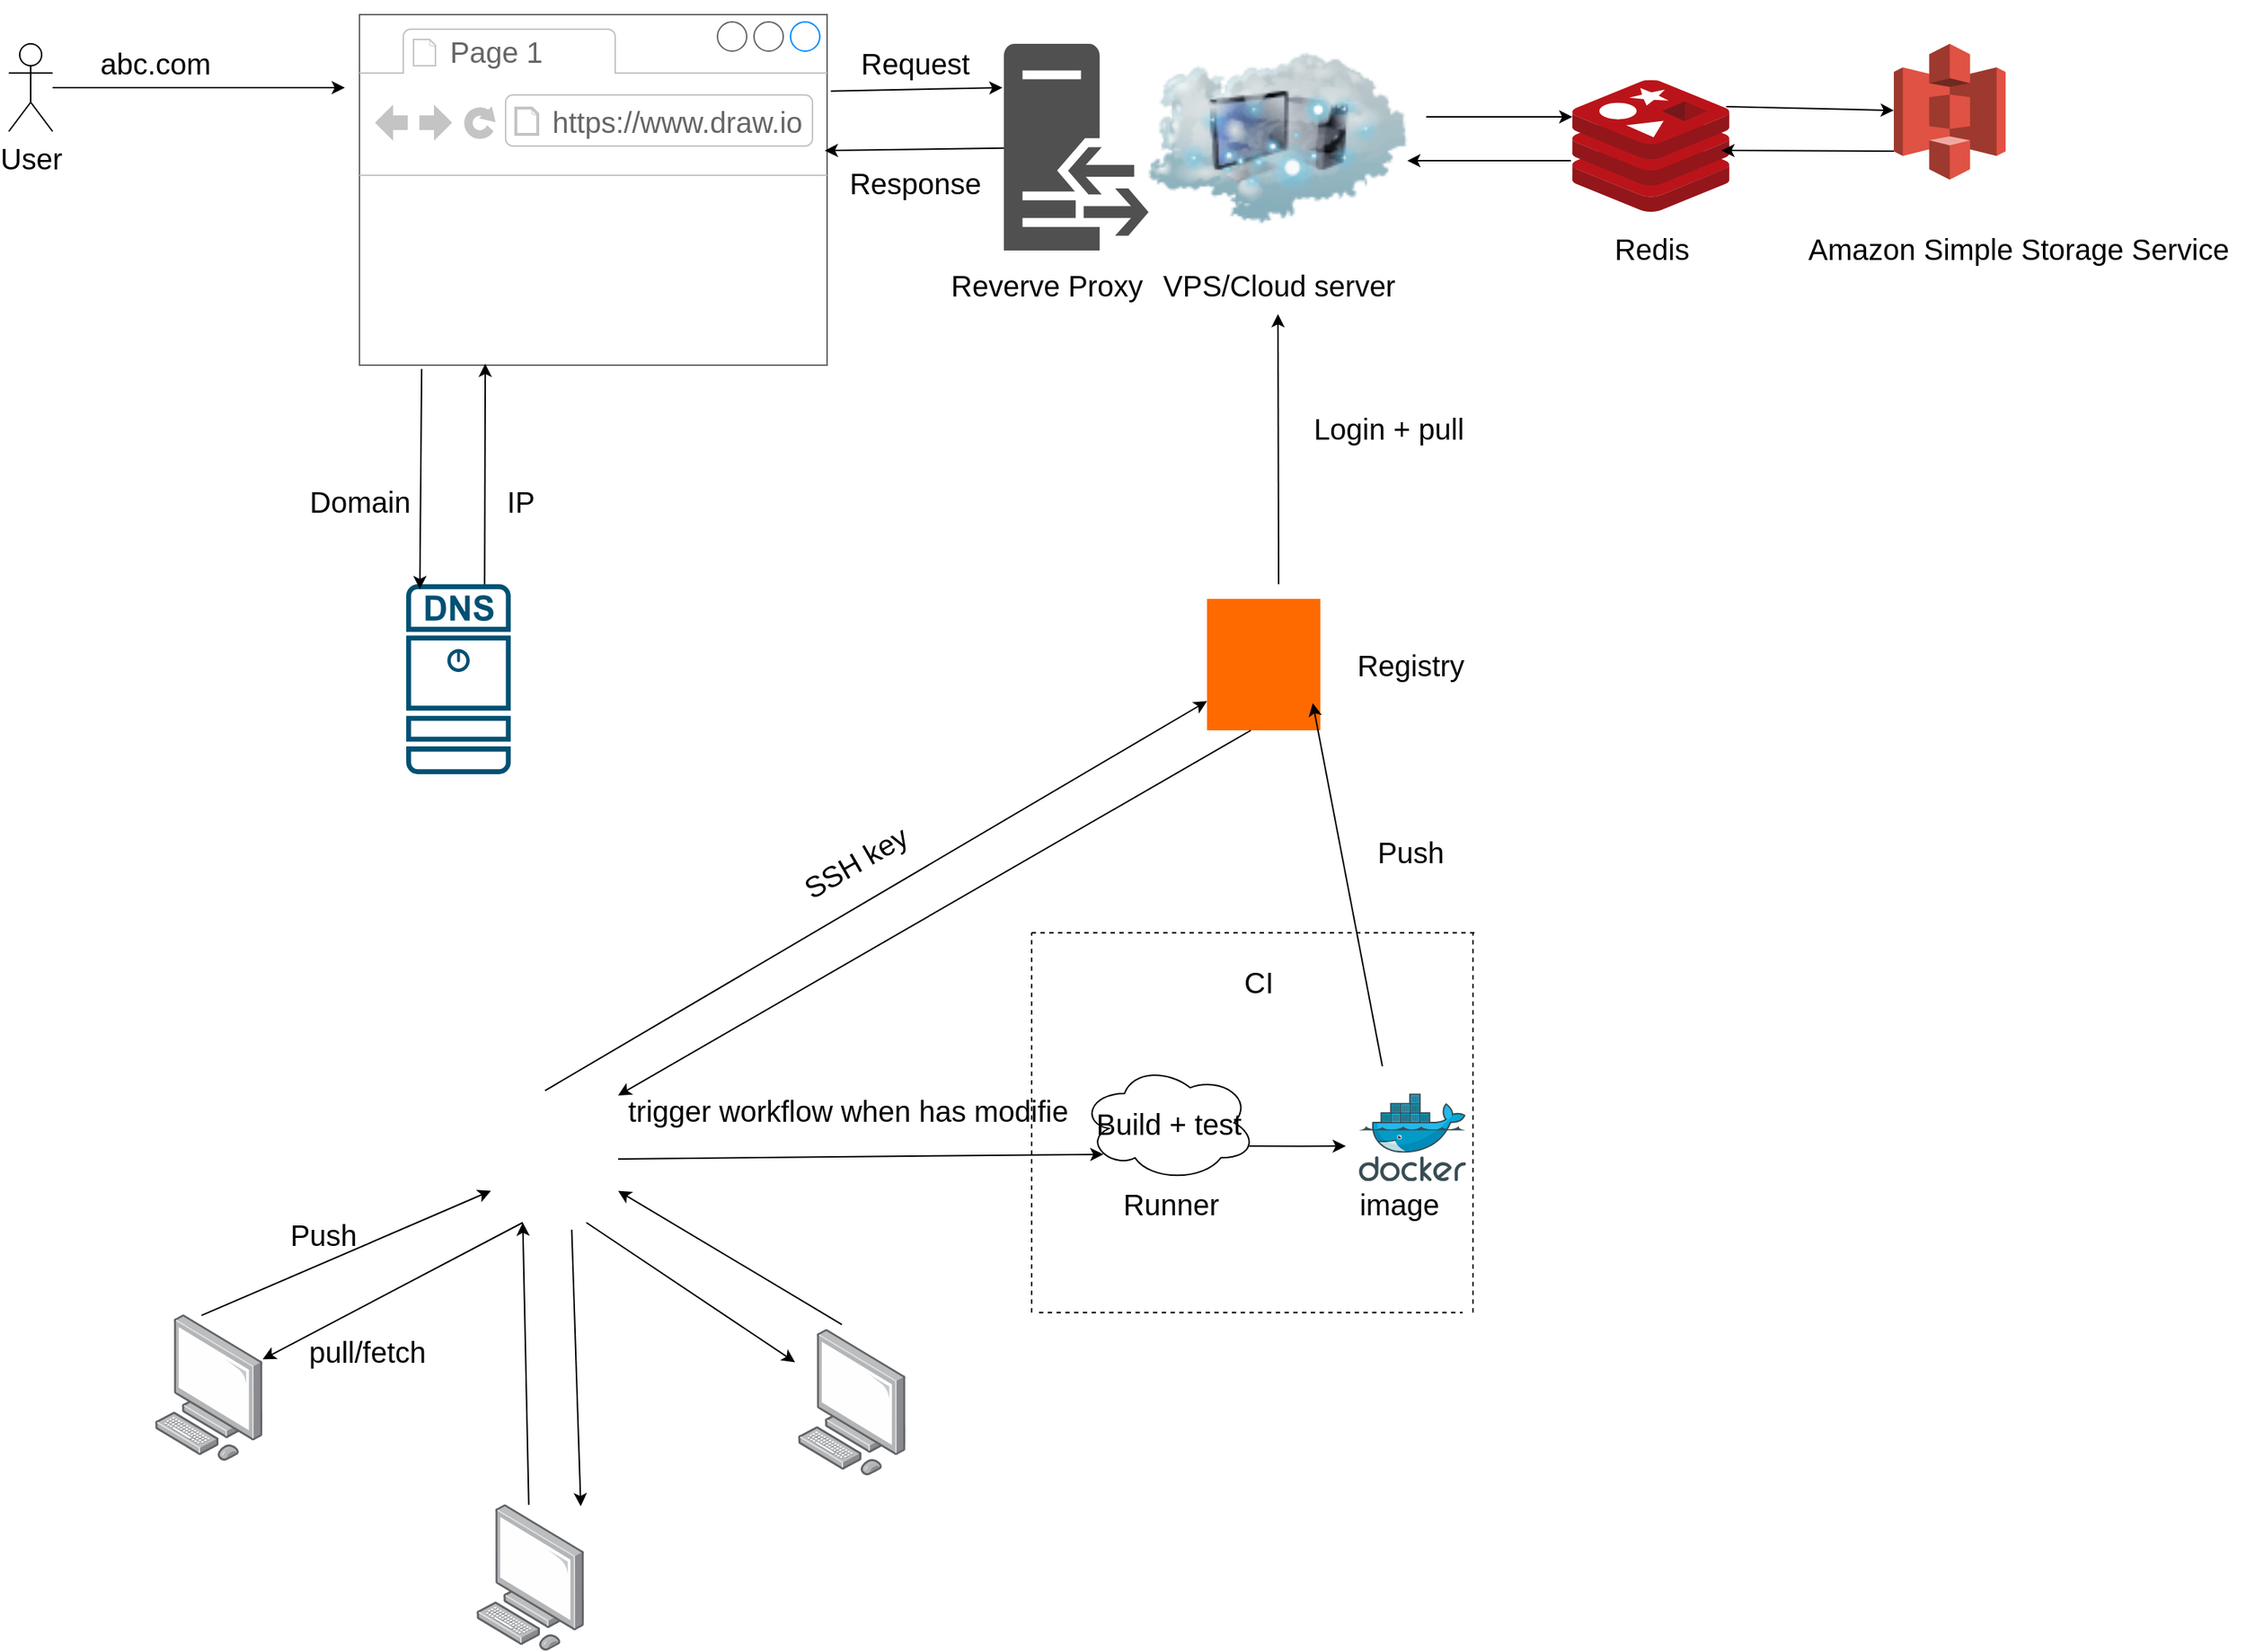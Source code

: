 <mxfile version="28.2.5">
  <diagram name="Page-1" id="d4Z6jyM8x4STPub6Q7om">
    <mxGraphModel dx="2410" dy="1640" grid="1" gridSize="10" guides="1" tooltips="1" connect="1" arrows="1" fold="1" page="1" pageScale="1" pageWidth="827" pageHeight="1169" math="0" shadow="0">
      <root>
        <mxCell id="0" />
        <mxCell id="1" parent="0" />
        <mxCell id="EvZ-vcAHkfg4g7H3SqCY-1" value="User" style="shape=umlActor;verticalLabelPosition=bottom;verticalAlign=top;html=1;outlineConnect=0;fontSize=20;" vertex="1" parent="1">
          <mxGeometry x="70" y="40" width="30" height="60" as="geometry" />
        </mxCell>
        <mxCell id="EvZ-vcAHkfg4g7H3SqCY-2" value="" style="endArrow=classic;html=1;rounded=0;fontSize=20;" edge="1" parent="1" source="EvZ-vcAHkfg4g7H3SqCY-1">
          <mxGeometry width="50" height="50" relative="1" as="geometry">
            <mxPoint x="280" y="260" as="sourcePoint" />
            <mxPoint x="300" y="70" as="targetPoint" />
          </mxGeometry>
        </mxCell>
        <mxCell id="EvZ-vcAHkfg4g7H3SqCY-3" value="" style="strokeWidth=1;shadow=0;dashed=0;align=center;html=1;shape=mxgraph.mockup.containers.browserWindow;rSize=0;strokeColor=#666666;strokeColor2=#008cff;strokeColor3=#c4c4c4;mainText=,;recursiveResize=0;fontSize=20;" vertex="1" parent="1">
          <mxGeometry x="310" y="20" width="320" height="240" as="geometry" />
        </mxCell>
        <mxCell id="EvZ-vcAHkfg4g7H3SqCY-4" value="Page 1" style="strokeWidth=1;shadow=0;dashed=0;align=center;html=1;shape=mxgraph.mockup.containers.anchor;fontSize=20;fontColor=#666666;align=left;whiteSpace=wrap;" vertex="1" parent="EvZ-vcAHkfg4g7H3SqCY-3">
          <mxGeometry x="60" y="12" width="110" height="26" as="geometry" />
        </mxCell>
        <mxCell id="EvZ-vcAHkfg4g7H3SqCY-5" value="https://www.draw.io" style="strokeWidth=1;shadow=0;dashed=0;align=center;html=1;shape=mxgraph.mockup.containers.anchor;rSize=0;fontSize=20;fontColor=#666666;align=left;" vertex="1" parent="EvZ-vcAHkfg4g7H3SqCY-3">
          <mxGeometry x="130" y="60" width="250" height="26" as="geometry" />
        </mxCell>
        <mxCell id="EvZ-vcAHkfg4g7H3SqCY-6" value="abc.com" style="text;html=1;align=center;verticalAlign=middle;resizable=0;points=[];autosize=1;strokeColor=none;fillColor=none;fontSize=20;" vertex="1" parent="1">
          <mxGeometry x="120" y="33" width="100" height="40" as="geometry" />
        </mxCell>
        <mxCell id="EvZ-vcAHkfg4g7H3SqCY-7" value="" style="sketch=0;points=[[0.015,0.015,0],[0.985,0.015,0],[0.985,0.985,0],[0.015,0.985,0],[0.25,0,0],[0.5,0,0],[0.75,0,0],[1,0.25,0],[1,0.5,0],[1,0.75,0],[0.75,1,0],[0.5,1,0],[0.25,1,0],[0,0.75,0],[0,0.5,0],[0,0.25,0]];verticalLabelPosition=bottom;html=1;verticalAlign=top;aspect=fixed;align=center;pointerEvents=1;shape=mxgraph.cisco19.dns_server;fillColor=#005073;strokeColor=none;fontSize=20;" vertex="1" parent="1">
          <mxGeometry x="342" y="410" width="71.5" height="130" as="geometry" />
        </mxCell>
        <mxCell id="EvZ-vcAHkfg4g7H3SqCY-8" value="" style="endArrow=classic;html=1;rounded=0;exitX=0.133;exitY=1.011;exitDx=0;exitDy=0;exitPerimeter=0;entryX=0.13;entryY=0.026;entryDx=0;entryDy=0;entryPerimeter=0;fontSize=20;" edge="1" parent="1" source="EvZ-vcAHkfg4g7H3SqCY-3" target="EvZ-vcAHkfg4g7H3SqCY-7">
          <mxGeometry width="50" height="50" relative="1" as="geometry">
            <mxPoint x="380" y="430" as="sourcePoint" />
            <mxPoint x="430" y="380" as="targetPoint" />
          </mxGeometry>
        </mxCell>
        <mxCell id="EvZ-vcAHkfg4g7H3SqCY-9" value="Domain" style="text;html=1;align=center;verticalAlign=middle;resizable=0;points=[];autosize=1;strokeColor=none;fillColor=none;fontSize=20;" vertex="1" parent="1">
          <mxGeometry x="265" y="333" width="90" height="40" as="geometry" />
        </mxCell>
        <mxCell id="EvZ-vcAHkfg4g7H3SqCY-10" value="" style="endArrow=classic;html=1;rounded=0;exitX=0.75;exitY=0;exitDx=0;exitDy=0;exitPerimeter=0;entryX=0.269;entryY=0.996;entryDx=0;entryDy=0;entryPerimeter=0;fontSize=20;" edge="1" parent="1" source="EvZ-vcAHkfg4g7H3SqCY-7" target="EvZ-vcAHkfg4g7H3SqCY-3">
          <mxGeometry width="50" height="50" relative="1" as="geometry">
            <mxPoint x="380" y="430" as="sourcePoint" />
            <mxPoint x="400" y="270" as="targetPoint" />
          </mxGeometry>
        </mxCell>
        <mxCell id="EvZ-vcAHkfg4g7H3SqCY-11" value="IP" style="text;html=1;align=center;verticalAlign=middle;resizable=0;points=[];autosize=1;strokeColor=none;fillColor=none;fontSize=20;" vertex="1" parent="1">
          <mxGeometry x="400" y="333" width="40" height="40" as="geometry" />
        </mxCell>
        <mxCell id="EvZ-vcAHkfg4g7H3SqCY-12" value="" style="image;html=1;image=img/lib/clip_art/networking/Cloud_Computer_128x128.png" vertex="1" parent="1">
          <mxGeometry x="850" y="10" width="177" height="190" as="geometry" />
        </mxCell>
        <mxCell id="EvZ-vcAHkfg4g7H3SqCY-13" value="" style="sketch=0;pointerEvents=1;shadow=0;dashed=0;html=1;strokeColor=none;fillColor=#505050;labelPosition=center;verticalLabelPosition=bottom;verticalAlign=top;outlineConnect=0;align=center;shape=mxgraph.office.servers.reverse_proxy;fontSize=20;" vertex="1" parent="1">
          <mxGeometry x="751" y="40" width="99" height="141.5" as="geometry" />
        </mxCell>
        <mxCell id="EvZ-vcAHkfg4g7H3SqCY-14" value="Reverve Proxy" style="text;html=1;align=center;verticalAlign=middle;resizable=0;points=[];autosize=1;strokeColor=none;fillColor=none;fontSize=20;" vertex="1" parent="1">
          <mxGeometry x="705" y="185" width="150" height="40" as="geometry" />
        </mxCell>
        <mxCell id="EvZ-vcAHkfg4g7H3SqCY-15" value="" style="endArrow=classic;html=1;rounded=0;entryX=-0.01;entryY=0.212;entryDx=0;entryDy=0;entryPerimeter=0;exitX=1.008;exitY=0.218;exitDx=0;exitDy=0;exitPerimeter=0;fontSize=20;" edge="1" parent="1" source="EvZ-vcAHkfg4g7H3SqCY-3" target="EvZ-vcAHkfg4g7H3SqCY-13">
          <mxGeometry width="50" height="50" relative="1" as="geometry">
            <mxPoint x="600" y="430" as="sourcePoint" />
            <mxPoint x="650" y="380" as="targetPoint" />
          </mxGeometry>
        </mxCell>
        <mxCell id="EvZ-vcAHkfg4g7H3SqCY-16" value="" style="endArrow=classic;html=1;rounded=0;entryX=0.995;entryY=0.388;entryDx=0;entryDy=0;entryPerimeter=0;fontSize=20;" edge="1" parent="1" source="EvZ-vcAHkfg4g7H3SqCY-13" target="EvZ-vcAHkfg4g7H3SqCY-3">
          <mxGeometry width="50" height="50" relative="1" as="geometry">
            <mxPoint x="600" y="430" as="sourcePoint" />
            <mxPoint x="650" y="380" as="targetPoint" />
          </mxGeometry>
        </mxCell>
        <mxCell id="EvZ-vcAHkfg4g7H3SqCY-17" value="Request" style="text;html=1;align=center;verticalAlign=middle;resizable=0;points=[];autosize=1;strokeColor=none;fillColor=none;fontSize=20;" vertex="1" parent="1">
          <mxGeometry x="640" y="33" width="100" height="40" as="geometry" />
        </mxCell>
        <mxCell id="EvZ-vcAHkfg4g7H3SqCY-18" value="Response" style="text;html=1;align=center;verticalAlign=middle;resizable=0;points=[];autosize=1;strokeColor=none;fillColor=none;fontSize=20;" vertex="1" parent="1">
          <mxGeometry x="635" y="115" width="110" height="40" as="geometry" />
        </mxCell>
        <mxCell id="EvZ-vcAHkfg4g7H3SqCY-19" value="VPS/Cloud server" style="text;html=1;align=center;verticalAlign=middle;resizable=0;points=[];autosize=1;strokeColor=none;fillColor=none;fontSize=20;" vertex="1" parent="1">
          <mxGeometry x="848.5" y="185" width="180" height="40" as="geometry" />
        </mxCell>
        <mxCell id="EvZ-vcAHkfg4g7H3SqCY-20" value="" style="image;points=[];aspect=fixed;html=1;align=center;shadow=0;dashed=0;image=img/lib/allied_telesis/computer_and_terminals/Personal_Computer.svg;fontSize=20;" vertex="1" parent="1">
          <mxGeometry x="170" y="910" width="73.79" height="100" as="geometry" />
        </mxCell>
        <mxCell id="EvZ-vcAHkfg4g7H3SqCY-21" value="" style="image;points=[];aspect=fixed;html=1;align=center;shadow=0;dashed=0;image=img/lib/allied_telesis/computer_and_terminals/Personal_Computer.svg;" vertex="1" parent="1">
          <mxGeometry x="390" y="1040" width="73.79" height="100" as="geometry" />
        </mxCell>
        <mxCell id="EvZ-vcAHkfg4g7H3SqCY-22" value="" style="image;points=[];aspect=fixed;html=1;align=center;shadow=0;dashed=0;image=img/lib/allied_telesis/computer_and_terminals/Personal_Computer.svg;fontSize=20;" vertex="1" parent="1">
          <mxGeometry x="610" y="920" width="73.79" height="100" as="geometry" />
        </mxCell>
        <mxCell id="EvZ-vcAHkfg4g7H3SqCY-23" value="" style="shape=image;html=1;verticalAlign=top;verticalLabelPosition=bottom;labelBackgroundColor=#ffffff;imageAspect=0;aspect=fixed;image=https://icons.diagrams.net/icon-cache1/Picons_Social-2097/github_rounded-685.svg;fontSize=20;" vertex="1" parent="1">
          <mxGeometry x="400" y="760" width="87" height="87" as="geometry" />
        </mxCell>
        <mxCell id="EvZ-vcAHkfg4g7H3SqCY-24" value="" style="endArrow=classic;html=1;rounded=0;exitX=0.432;exitY=0.006;exitDx=0;exitDy=0;exitPerimeter=0;entryX=0;entryY=0.75;entryDx=0;entryDy=0;fontSize=20;" edge="1" parent="1" source="EvZ-vcAHkfg4g7H3SqCY-20" target="EvZ-vcAHkfg4g7H3SqCY-23">
          <mxGeometry width="50" height="50" relative="1" as="geometry">
            <mxPoint x="740" y="790" as="sourcePoint" />
            <mxPoint x="790" y="740" as="targetPoint" />
          </mxGeometry>
        </mxCell>
        <mxCell id="EvZ-vcAHkfg4g7H3SqCY-25" value="" style="endArrow=classic;html=1;rounded=0;exitX=0.25;exitY=1;exitDx=0;exitDy=0;fontSize=20;" edge="1" parent="1" source="EvZ-vcAHkfg4g7H3SqCY-23" target="EvZ-vcAHkfg4g7H3SqCY-20">
          <mxGeometry width="50" height="50" relative="1" as="geometry">
            <mxPoint x="740" y="790" as="sourcePoint" />
            <mxPoint x="790" y="740" as="targetPoint" />
          </mxGeometry>
        </mxCell>
        <mxCell id="EvZ-vcAHkfg4g7H3SqCY-26" value="" style="endArrow=classic;html=1;rounded=0;exitX=0.486;exitY=0.003;exitDx=0;exitDy=0;exitPerimeter=0;entryX=0.25;entryY=1;entryDx=0;entryDy=0;fontSize=20;" edge="1" parent="1" source="EvZ-vcAHkfg4g7H3SqCY-21" target="EvZ-vcAHkfg4g7H3SqCY-23">
          <mxGeometry width="50" height="50" relative="1" as="geometry">
            <mxPoint x="740" y="790" as="sourcePoint" />
            <mxPoint x="422" y="860" as="targetPoint" />
          </mxGeometry>
        </mxCell>
        <mxCell id="EvZ-vcAHkfg4g7H3SqCY-27" value="" style="endArrow=classic;html=1;rounded=0;exitX=0.635;exitY=1.056;exitDx=0;exitDy=0;entryX=0.968;entryY=0.012;entryDx=0;entryDy=0;entryPerimeter=0;exitPerimeter=0;fontSize=20;" edge="1" parent="1" source="EvZ-vcAHkfg4g7H3SqCY-23" target="EvZ-vcAHkfg4g7H3SqCY-21">
          <mxGeometry width="50" height="50" relative="1" as="geometry">
            <mxPoint x="740" y="790" as="sourcePoint" />
            <mxPoint x="790" y="740" as="targetPoint" />
          </mxGeometry>
        </mxCell>
        <mxCell id="EvZ-vcAHkfg4g7H3SqCY-28" value="" style="endArrow=classic;html=1;rounded=0;exitX=0.408;exitY=-0.032;exitDx=0;exitDy=0;exitPerimeter=0;entryX=1;entryY=0.75;entryDx=0;entryDy=0;fontSize=20;" edge="1" parent="1" source="EvZ-vcAHkfg4g7H3SqCY-22" target="EvZ-vcAHkfg4g7H3SqCY-23">
          <mxGeometry width="50" height="50" relative="1" as="geometry">
            <mxPoint x="740" y="790" as="sourcePoint" />
            <mxPoint x="790" y="740" as="targetPoint" />
          </mxGeometry>
        </mxCell>
        <mxCell id="EvZ-vcAHkfg4g7H3SqCY-29" value="" style="endArrow=classic;html=1;rounded=0;exitX=0.75;exitY=1;exitDx=0;exitDy=0;entryX=-0.026;entryY=0.226;entryDx=0;entryDy=0;entryPerimeter=0;fontSize=20;" edge="1" parent="1" source="EvZ-vcAHkfg4g7H3SqCY-23" target="EvZ-vcAHkfg4g7H3SqCY-22">
          <mxGeometry width="50" height="50" relative="1" as="geometry">
            <mxPoint x="740" y="790" as="sourcePoint" />
            <mxPoint x="790" y="740" as="targetPoint" />
          </mxGeometry>
        </mxCell>
        <mxCell id="EvZ-vcAHkfg4g7H3SqCY-30" value="Push" style="text;html=1;align=center;verticalAlign=middle;resizable=0;points=[];autosize=1;strokeColor=none;fillColor=none;fontSize=20;" vertex="1" parent="1">
          <mxGeometry x="250" y="835" width="70" height="40" as="geometry" />
        </mxCell>
        <mxCell id="EvZ-vcAHkfg4g7H3SqCY-31" value="pull/fetch" style="text;html=1;align=center;verticalAlign=middle;resizable=0;points=[];autosize=1;strokeColor=none;fillColor=none;fontSize=20;" vertex="1" parent="1">
          <mxGeometry x="265" y="915" width="100" height="40" as="geometry" />
        </mxCell>
        <mxCell id="EvZ-vcAHkfg4g7H3SqCY-43" style="edgeStyle=orthogonalEdgeStyle;rounded=0;orthogonalLoop=1;jettySize=auto;html=1;exitX=0.96;exitY=0.7;exitDx=0;exitDy=0;exitPerimeter=0;fontSize=20;" edge="1" parent="1" source="EvZ-vcAHkfg4g7H3SqCY-32">
          <mxGeometry relative="1" as="geometry">
            <mxPoint x="985" y="794.67" as="targetPoint" />
          </mxGeometry>
        </mxCell>
        <mxCell id="EvZ-vcAHkfg4g7H3SqCY-32" value="Build + test" style="ellipse;shape=cloud;whiteSpace=wrap;html=1;fontSize=20;" vertex="1" parent="1">
          <mxGeometry x="803.5" y="738.67" width="120" height="80" as="geometry" />
        </mxCell>
        <mxCell id="EvZ-vcAHkfg4g7H3SqCY-33" value="" style="endArrow=classic;html=1;rounded=0;exitX=1;exitY=0.5;exitDx=0;exitDy=0;entryX=0.13;entryY=0.77;entryDx=0;entryDy=0;entryPerimeter=0;fontSize=20;" edge="1" parent="1" source="EvZ-vcAHkfg4g7H3SqCY-23" target="EvZ-vcAHkfg4g7H3SqCY-32">
          <mxGeometry width="50" height="50" relative="1" as="geometry">
            <mxPoint x="740" y="660" as="sourcePoint" />
            <mxPoint x="790" y="610" as="targetPoint" />
          </mxGeometry>
        </mxCell>
        <mxCell id="EvZ-vcAHkfg4g7H3SqCY-34" value="trigger workflow when has modifie" style="text;html=1;align=center;verticalAlign=middle;resizable=0;points=[];autosize=1;strokeColor=none;fillColor=none;fontSize=20;" vertex="1" parent="1">
          <mxGeometry x="483.5" y="750" width="320" height="40" as="geometry" />
        </mxCell>
        <mxCell id="EvZ-vcAHkfg4g7H3SqCY-35" value="Runner" style="text;html=1;align=center;verticalAlign=middle;resizable=0;points=[];autosize=1;strokeColor=none;fillColor=none;fontSize=20;" vertex="1" parent="1">
          <mxGeometry x="820" y="813.67" width="90" height="40" as="geometry" />
        </mxCell>
        <mxCell id="EvZ-vcAHkfg4g7H3SqCY-36" value="" style="endArrow=none;dashed=1;html=1;rounded=0;fontSize=20;" edge="1" parent="1">
          <mxGeometry width="50" height="50" relative="1" as="geometry">
            <mxPoint x="770" y="908.67" as="sourcePoint" />
            <mxPoint x="770" y="648.67" as="targetPoint" />
          </mxGeometry>
        </mxCell>
        <mxCell id="EvZ-vcAHkfg4g7H3SqCY-37" value="" style="endArrow=none;dashed=1;html=1;rounded=0;fontSize=20;" edge="1" parent="1">
          <mxGeometry width="50" height="50" relative="1" as="geometry">
            <mxPoint x="770" y="648.67" as="sourcePoint" />
            <mxPoint x="1075" y="648.67" as="targetPoint" />
          </mxGeometry>
        </mxCell>
        <mxCell id="EvZ-vcAHkfg4g7H3SqCY-38" value="" style="points=[];aspect=fixed;html=1;align=center;shadow=0;dashed=0;fillColor=#FF6A00;strokeColor=none;shape=mxgraph.alibaba_cloud.acr_cloud_container_registry;fontSize=20;" vertex="1" parent="1">
          <mxGeometry x="890" y="420" width="77.55" height="90" as="geometry" />
        </mxCell>
        <mxCell id="EvZ-vcAHkfg4g7H3SqCY-39" value="Registry" style="text;html=1;align=center;verticalAlign=middle;resizable=0;points=[];autosize=1;strokeColor=none;fillColor=none;fontSize=20;" vertex="1" parent="1">
          <mxGeometry x="979" y="445" width="100" height="40" as="geometry" />
        </mxCell>
        <mxCell id="EvZ-vcAHkfg4g7H3SqCY-40" value="" style="endArrow=classic;html=1;rounded=0;exitX=0.425;exitY=-0.038;exitDx=0;exitDy=0;exitPerimeter=0;entryX=0;entryY=0.778;entryDx=0;entryDy=0;entryPerimeter=0;fontSize=20;" edge="1" parent="1" source="EvZ-vcAHkfg4g7H3SqCY-23" target="EvZ-vcAHkfg4g7H3SqCY-38">
          <mxGeometry width="50" height="50" relative="1" as="geometry">
            <mxPoint x="970" y="560" as="sourcePoint" />
            <mxPoint x="1020" y="510" as="targetPoint" />
          </mxGeometry>
        </mxCell>
        <mxCell id="EvZ-vcAHkfg4g7H3SqCY-41" value="" style="endArrow=classic;html=1;rounded=0;entryX=1;entryY=0;entryDx=0;entryDy=0;exitX=0.387;exitY=1;exitDx=0;exitDy=0;exitPerimeter=0;fontSize=20;" edge="1" parent="1" source="EvZ-vcAHkfg4g7H3SqCY-38" target="EvZ-vcAHkfg4g7H3SqCY-23">
          <mxGeometry width="50" height="50" relative="1" as="geometry">
            <mxPoint x="970" y="560" as="sourcePoint" />
            <mxPoint x="1020" y="510" as="targetPoint" />
          </mxGeometry>
        </mxCell>
        <mxCell id="EvZ-vcAHkfg4g7H3SqCY-42" value="SSH key" style="text;html=1;align=center;verticalAlign=middle;resizable=0;points=[];autosize=1;strokeColor=none;fillColor=none;rotation=-30;fontSize=20;" vertex="1" parent="1">
          <mxGeometry x="598.79" y="580" width="100" height="40" as="geometry" />
        </mxCell>
        <mxCell id="EvZ-vcAHkfg4g7H3SqCY-44" value="" style="image;sketch=0;aspect=fixed;html=1;points=[];align=center;fontSize=20;image=img/lib/mscae/Docker.svg;" vertex="1" parent="1">
          <mxGeometry x="994" y="758.67" width="73.18" height="60" as="geometry" />
        </mxCell>
        <mxCell id="EvZ-vcAHkfg4g7H3SqCY-45" value="image&amp;nbsp;" style="text;html=1;align=center;verticalAlign=middle;resizable=0;points=[];autosize=1;strokeColor=none;fillColor=none;fontSize=20;" vertex="1" parent="1">
          <mxGeometry x="984" y="813.67" width="80" height="40" as="geometry" />
        </mxCell>
        <mxCell id="EvZ-vcAHkfg4g7H3SqCY-46" value="" style="endArrow=none;dashed=1;html=1;rounded=0;fontSize=20;" edge="1" parent="1">
          <mxGeometry width="50" height="50" relative="1" as="geometry">
            <mxPoint x="1072" y="908.67" as="sourcePoint" />
            <mxPoint x="1072" y="648.67" as="targetPoint" />
          </mxGeometry>
        </mxCell>
        <mxCell id="EvZ-vcAHkfg4g7H3SqCY-47" value="" style="endArrow=none;dashed=1;html=1;rounded=0;fontSize=20;" edge="1" parent="1">
          <mxGeometry width="50" height="50" relative="1" as="geometry">
            <mxPoint x="775" y="908.67" as="sourcePoint" />
            <mxPoint x="1065" y="908.67" as="targetPoint" />
          </mxGeometry>
        </mxCell>
        <mxCell id="EvZ-vcAHkfg4g7H3SqCY-48" value="CI" style="text;html=1;align=center;verticalAlign=middle;resizable=0;points=[];autosize=1;strokeColor=none;fillColor=none;fontSize=20;" vertex="1" parent="1">
          <mxGeometry x="905" y="661.67" width="40" height="40" as="geometry" />
        </mxCell>
        <mxCell id="EvZ-vcAHkfg4g7H3SqCY-50" value="" style="endArrow=classic;html=1;rounded=0;entryX=0.933;entryY=0.793;entryDx=0;entryDy=0;entryPerimeter=0;fontSize=20;" edge="1" parent="1" target="EvZ-vcAHkfg4g7H3SqCY-38">
          <mxGeometry width="50" height="50" relative="1" as="geometry">
            <mxPoint x="1010" y="740" as="sourcePoint" />
            <mxPoint x="950" y="770" as="targetPoint" />
          </mxGeometry>
        </mxCell>
        <mxCell id="EvZ-vcAHkfg4g7H3SqCY-51" value="Push" style="text;html=1;align=center;verticalAlign=middle;resizable=0;points=[];autosize=1;strokeColor=none;fillColor=none;fontSize=20;" vertex="1" parent="1">
          <mxGeometry x="994" y="573" width="70" height="40" as="geometry" />
        </mxCell>
        <mxCell id="EvZ-vcAHkfg4g7H3SqCY-52" value="" style="endArrow=classic;html=1;rounded=0;fontSize=20;" edge="1" parent="1" target="EvZ-vcAHkfg4g7H3SqCY-19">
          <mxGeometry width="50" height="50" relative="1" as="geometry">
            <mxPoint x="939" y="410" as="sourcePoint" />
            <mxPoint x="950" y="410" as="targetPoint" />
          </mxGeometry>
        </mxCell>
        <mxCell id="EvZ-vcAHkfg4g7H3SqCY-53" value="Login + pull" style="text;html=1;align=center;verticalAlign=middle;resizable=0;points=[];autosize=1;strokeColor=none;fillColor=none;fontSize=20;" vertex="1" parent="1">
          <mxGeometry x="949" y="283" width="130" height="40" as="geometry" />
        </mxCell>
        <mxCell id="EvZ-vcAHkfg4g7H3SqCY-61" value="" style="outlineConnect=0;dashed=0;verticalLabelPosition=bottom;verticalAlign=top;align=center;html=1;shape=mxgraph.aws3.s3;fillColor=#E05243;gradientColor=none;" vertex="1" parent="1">
          <mxGeometry x="1360" y="40" width="76.5" height="93" as="geometry" />
        </mxCell>
        <mxCell id="EvZ-vcAHkfg4g7H3SqCY-62" value="" style="image;sketch=0;aspect=fixed;html=1;points=[];align=center;fontSize=12;image=img/lib/mscae/Cache_Redis_Product.svg;" vertex="1" parent="1">
          <mxGeometry x="1140" y="64.75" width="107.44" height="90.25" as="geometry" />
        </mxCell>
        <mxCell id="EvZ-vcAHkfg4g7H3SqCY-63" value="Amazon Simple Storage Service" style="text;html=1;align=center;verticalAlign=middle;resizable=0;points=[];autosize=1;strokeColor=none;fillColor=none;fontSize=20;" vertex="1" parent="1">
          <mxGeometry x="1290" y="160" width="310" height="40" as="geometry" />
        </mxCell>
        <mxCell id="EvZ-vcAHkfg4g7H3SqCY-64" value="Redis" style="text;html=1;align=center;verticalAlign=middle;resizable=0;points=[];autosize=1;strokeColor=none;fillColor=none;fontSize=20;" vertex="1" parent="1">
          <mxGeometry x="1158.72" y="160" width="70" height="40" as="geometry" />
        </mxCell>
        <mxCell id="EvZ-vcAHkfg4g7H3SqCY-66" value="" style="endArrow=classic;html=1;rounded=0;entryX=0;entryY=0.28;entryDx=0;entryDy=0;entryPerimeter=0;" edge="1" parent="1" target="EvZ-vcAHkfg4g7H3SqCY-62">
          <mxGeometry width="50" height="50" relative="1" as="geometry">
            <mxPoint x="1040" y="90" as="sourcePoint" />
            <mxPoint x="850" y="490" as="targetPoint" />
          </mxGeometry>
        </mxCell>
        <mxCell id="EvZ-vcAHkfg4g7H3SqCY-67" value="" style="endArrow=classic;html=1;rounded=0;exitX=0.98;exitY=0.202;exitDx=0;exitDy=0;exitPerimeter=0;" edge="1" parent="1" source="EvZ-vcAHkfg4g7H3SqCY-62" target="EvZ-vcAHkfg4g7H3SqCY-61">
          <mxGeometry width="50" height="50" relative="1" as="geometry">
            <mxPoint x="800" y="540" as="sourcePoint" />
            <mxPoint x="850" y="490" as="targetPoint" />
          </mxGeometry>
        </mxCell>
        <mxCell id="EvZ-vcAHkfg4g7H3SqCY-68" value="" style="endArrow=classic;html=1;rounded=0;entryX=0.949;entryY=0.535;entryDx=0;entryDy=0;entryPerimeter=0;exitX=0;exitY=0.79;exitDx=0;exitDy=0;exitPerimeter=0;" edge="1" parent="1" source="EvZ-vcAHkfg4g7H3SqCY-61" target="EvZ-vcAHkfg4g7H3SqCY-62">
          <mxGeometry width="50" height="50" relative="1" as="geometry">
            <mxPoint x="800" y="540" as="sourcePoint" />
            <mxPoint x="850" y="490" as="targetPoint" />
          </mxGeometry>
        </mxCell>
        <mxCell id="EvZ-vcAHkfg4g7H3SqCY-69" value="" style="endArrow=classic;html=1;rounded=0;entryX=1;entryY=0.579;entryDx=0;entryDy=0;entryPerimeter=0;" edge="1" parent="1" target="EvZ-vcAHkfg4g7H3SqCY-12">
          <mxGeometry width="50" height="50" relative="1" as="geometry">
            <mxPoint x="1139" y="120" as="sourcePoint" />
            <mxPoint x="850" y="490" as="targetPoint" />
          </mxGeometry>
        </mxCell>
      </root>
    </mxGraphModel>
  </diagram>
</mxfile>
